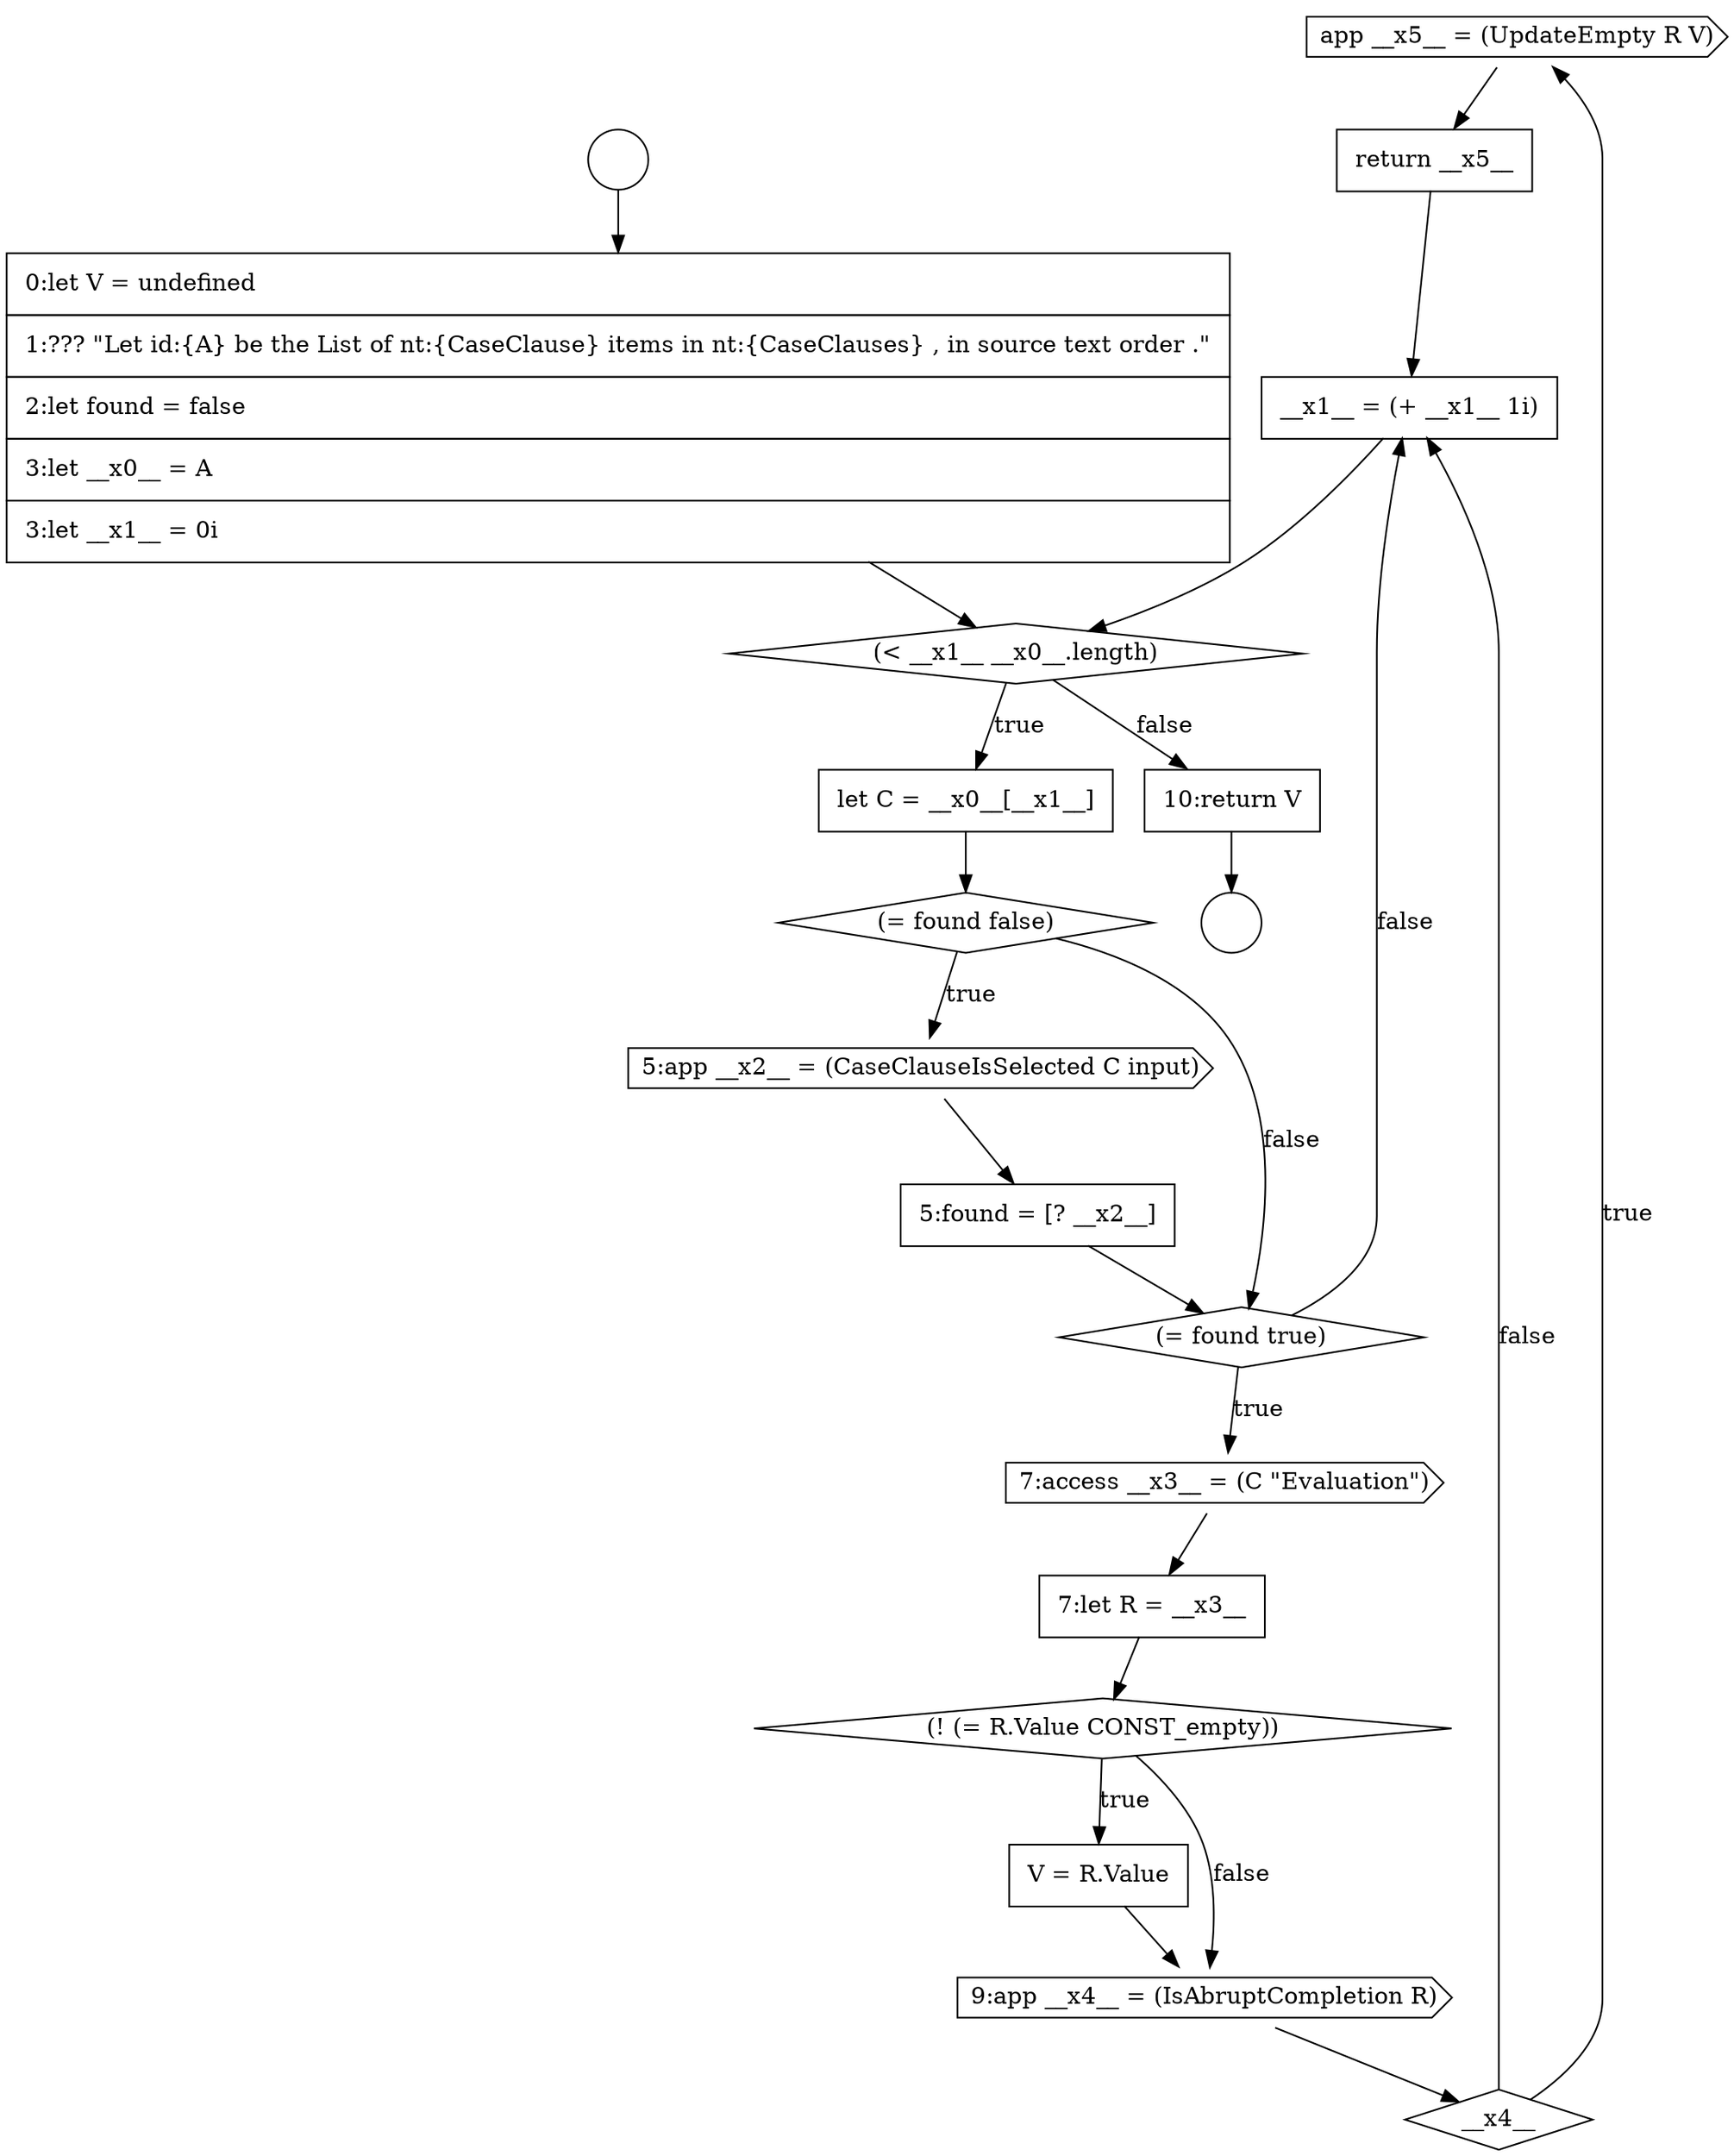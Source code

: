 digraph {
  node7540 [shape=cds, label=<<font color="black">app __x5__ = (UpdateEmpty R V)</font>> color="black" fillcolor="white" style=filled]
  node7527 [shape=none, margin=0, label=<<font color="black">
    <table border="0" cellborder="1" cellspacing="0" cellpadding="10">
      <tr><td align="left">0:let V = undefined</td></tr>
      <tr><td align="left">1:??? &quot;Let id:{A} be the List of nt:{CaseClause} items in nt:{CaseClauses} , in source text order .&quot;</td></tr>
      <tr><td align="left">2:let found = false</td></tr>
      <tr><td align="left">3:let __x0__ = A</td></tr>
      <tr><td align="left">3:let __x1__ = 0i</td></tr>
    </table>
  </font>> color="black" fillcolor="white" style=filled]
  node7529 [shape=none, margin=0, label=<<font color="black">
    <table border="0" cellborder="1" cellspacing="0" cellpadding="10">
      <tr><td align="left">let C = __x0__[__x1__]</td></tr>
    </table>
  </font>> color="black" fillcolor="white" style=filled]
  node7543 [shape=none, margin=0, label=<<font color="black">
    <table border="0" cellborder="1" cellspacing="0" cellpadding="10">
      <tr><td align="left">10:return V</td></tr>
    </table>
  </font>> color="black" fillcolor="white" style=filled]
  node7530 [shape=diamond, label=<<font color="black">(= found false)</font>> color="black" fillcolor="white" style=filled]
  node7542 [shape=none, margin=0, label=<<font color="black">
    <table border="0" cellborder="1" cellspacing="0" cellpadding="10">
      <tr><td align="left">__x1__ = (+ __x1__ 1i)</td></tr>
    </table>
  </font>> color="black" fillcolor="white" style=filled]
  node7525 [shape=circle label=" " color="black" fillcolor="white" style=filled]
  node7538 [shape=cds, label=<<font color="black">9:app __x4__ = (IsAbruptCompletion R)</font>> color="black" fillcolor="white" style=filled]
  node7531 [shape=cds, label=<<font color="black">5:app __x2__ = (CaseClauseIsSelected C input)</font>> color="black" fillcolor="white" style=filled]
  node7528 [shape=diamond, label=<<font color="black">(&lt; __x1__ __x0__.length)</font>> color="black" fillcolor="white" style=filled]
  node7541 [shape=none, margin=0, label=<<font color="black">
    <table border="0" cellborder="1" cellspacing="0" cellpadding="10">
      <tr><td align="left">return __x5__</td></tr>
    </table>
  </font>> color="black" fillcolor="white" style=filled]
  node7537 [shape=none, margin=0, label=<<font color="black">
    <table border="0" cellborder="1" cellspacing="0" cellpadding="10">
      <tr><td align="left">V = R.Value</td></tr>
    </table>
  </font>> color="black" fillcolor="white" style=filled]
  node7532 [shape=none, margin=0, label=<<font color="black">
    <table border="0" cellborder="1" cellspacing="0" cellpadding="10">
      <tr><td align="left">5:found = [? __x2__]</td></tr>
    </table>
  </font>> color="black" fillcolor="white" style=filled]
  node7533 [shape=diamond, label=<<font color="black">(= found true)</font>> color="black" fillcolor="white" style=filled]
  node7535 [shape=none, margin=0, label=<<font color="black">
    <table border="0" cellborder="1" cellspacing="0" cellpadding="10">
      <tr><td align="left">7:let R = __x3__</td></tr>
    </table>
  </font>> color="black" fillcolor="white" style=filled]
  node7534 [shape=cds, label=<<font color="black">7:access __x3__ = (C &quot;Evaluation&quot;)</font>> color="black" fillcolor="white" style=filled]
  node7536 [shape=diamond, label=<<font color="black">(! (= R.Value CONST_empty))</font>> color="black" fillcolor="white" style=filled]
  node7526 [shape=circle label=" " color="black" fillcolor="white" style=filled]
  node7539 [shape=diamond, label=<<font color="black">__x4__</font>> color="black" fillcolor="white" style=filled]
  node7534 -> node7535 [ color="black"]
  node7536 -> node7537 [label=<<font color="black">true</font>> color="black"]
  node7536 -> node7538 [label=<<font color="black">false</font>> color="black"]
  node7528 -> node7529 [label=<<font color="black">true</font>> color="black"]
  node7528 -> node7543 [label=<<font color="black">false</font>> color="black"]
  node7537 -> node7538 [ color="black"]
  node7531 -> node7532 [ color="black"]
  node7541 -> node7542 [ color="black"]
  node7527 -> node7528 [ color="black"]
  node7535 -> node7536 [ color="black"]
  node7540 -> node7541 [ color="black"]
  node7529 -> node7530 [ color="black"]
  node7542 -> node7528 [ color="black"]
  node7533 -> node7534 [label=<<font color="black">true</font>> color="black"]
  node7533 -> node7542 [label=<<font color="black">false</font>> color="black"]
  node7532 -> node7533 [ color="black"]
  node7539 -> node7540 [label=<<font color="black">true</font>> color="black"]
  node7539 -> node7542 [label=<<font color="black">false</font>> color="black"]
  node7538 -> node7539 [ color="black"]
  node7525 -> node7527 [ color="black"]
  node7543 -> node7526 [ color="black"]
  node7530 -> node7531 [label=<<font color="black">true</font>> color="black"]
  node7530 -> node7533 [label=<<font color="black">false</font>> color="black"]
}

